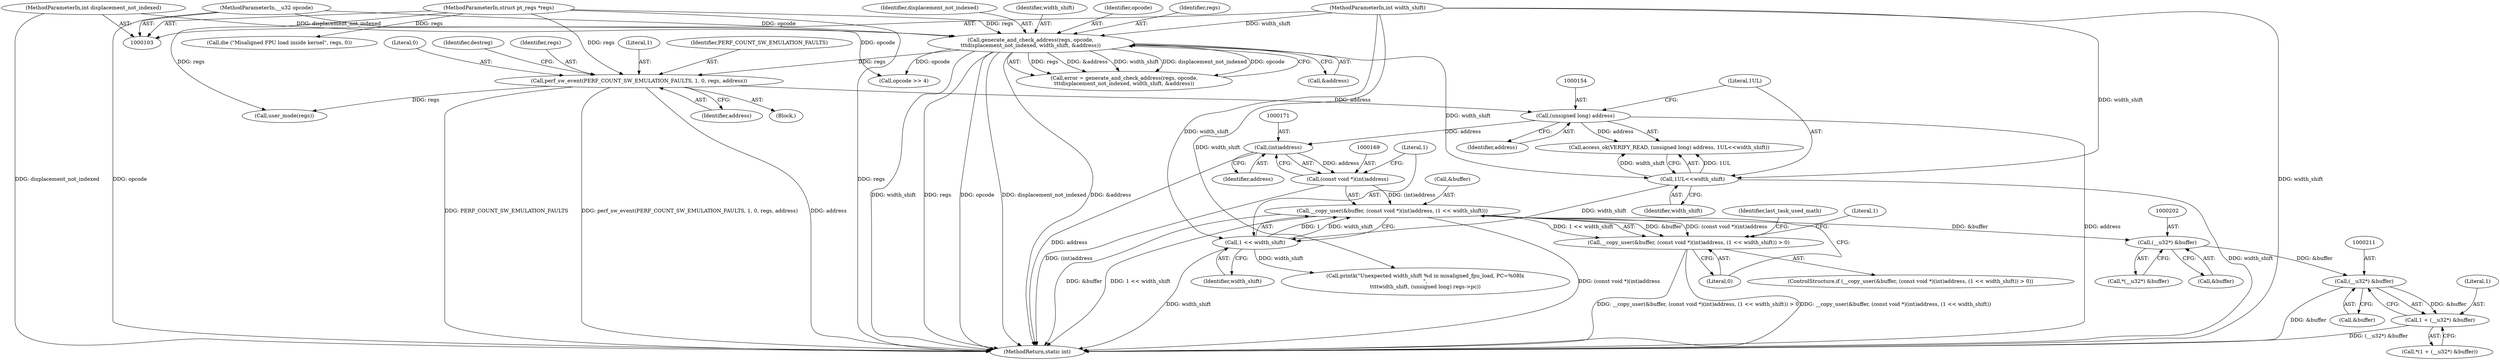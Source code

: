 digraph "1_linux_a8b0ca17b80e92faab46ee7179ba9e99ccb61233_24@API" {
"1000165" [label="(Call,__copy_user(&buffer, (const void *)(int)address, (1 << width_shift)))"];
"1000168" [label="(Call,(const void *)(int)address)"];
"1000170" [label="(Call,(int)address)"];
"1000153" [label="(Call,(unsigned long) address)"];
"1000129" [label="(Call,perf_sw_event(PERF_COUNT_SW_EMULATION_FAULTS, 1, 0, regs, address))"];
"1000115" [label="(Call,generate_and_check_address(regs, opcode,\n\t\t\tdisplacement_not_indexed, width_shift, &address))"];
"1000104" [label="(MethodParameterIn,struct pt_regs *regs)"];
"1000105" [label="(MethodParameterIn,__u32 opcode)"];
"1000106" [label="(MethodParameterIn,int displacement_not_indexed)"];
"1000107" [label="(MethodParameterIn,int width_shift)"];
"1000173" [label="(Call,1 << width_shift)"];
"1000156" [label="(Call,1UL<<width_shift)"];
"1000164" [label="(Call,__copy_user(&buffer, (const void *)(int)address, (1 << width_shift)) > 0)"];
"1000201" [label="(Call,(__u32*) &buffer)"];
"1000210" [label="(Call,(__u32*) &buffer)"];
"1000208" [label="(Call,1 + (__u32*) &buffer)"];
"1000118" [label="(Identifier,displacement_not_indexed)"];
"1000183" [label="(Identifier,last_task_used_math)"];
"1000170" [label="(Call,(int)address)"];
"1000129" [label="(Call,perf_sw_event(PERF_COUNT_SW_EMULATION_FAULTS, 1, 0, regs, address))"];
"1000130" [label="(Identifier,PERF_COUNT_SW_EMULATION_FAULTS)"];
"1000175" [label="(Identifier,width_shift)"];
"1000113" [label="(Call,error = generate_and_check_address(regs, opcode,\n\t\t\tdisplacement_not_indexed, width_shift, &address))"];
"1000119" [label="(Identifier,width_shift)"];
"1000158" [label="(Identifier,width_shift)"];
"1000200" [label="(Call,*(__u32*) &buffer)"];
"1000165" [label="(Call,__copy_user(&buffer, (const void *)(int)address, (1 << width_shift)))"];
"1000207" [label="(Call,*(1 + (__u32*) &buffer))"];
"1000163" [label="(ControlStructure,if (__copy_user(&buffer, (const void *)(int)address, (1 << width_shift)) > 0))"];
"1000208" [label="(Call,1 + (__u32*) &buffer)"];
"1000106" [label="(MethodParameterIn,int displacement_not_indexed)"];
"1000212" [label="(Call,&buffer)"];
"1000172" [label="(Identifier,address)"];
"1000203" [label="(Call,&buffer)"];
"1000105" [label="(MethodParameterIn,__u32 opcode)"];
"1000132" [label="(Literal,0)"];
"1000120" [label="(Call,&address)"];
"1000156" [label="(Call,1UL<<width_shift)"];
"1000201" [label="(Call,(__u32*) &buffer)"];
"1000157" [label="(Literal,1UL)"];
"1000143" [label="(Call,user_mode(regs))"];
"1000134" [label="(Identifier,address)"];
"1000115" [label="(Call,generate_and_check_address(regs, opcode,\n\t\t\tdisplacement_not_indexed, width_shift, &address))"];
"1000180" [label="(Literal,1)"];
"1000155" [label="(Identifier,address)"];
"1000173" [label="(Call,1 << width_shift)"];
"1000104" [label="(MethodParameterIn,struct pt_regs *regs)"];
"1000296" [label="(Call,printk(\"Unexpected width_shift %d in misaligned_fpu_load, PC=%08lx\n\",\n\t\t\t\twidth_shift, (unsigned long) regs->pc))"];
"1000210" [label="(Call,(__u32*) &buffer)"];
"1000153" [label="(Call,(unsigned long) address)"];
"1000117" [label="(Identifier,opcode)"];
"1000176" [label="(Literal,0)"];
"1000174" [label="(Literal,1)"];
"1000168" [label="(Call,(const void *)(int)address)"];
"1000166" [label="(Call,&buffer)"];
"1000136" [label="(Identifier,destreg)"];
"1000209" [label="(Literal,1)"];
"1000116" [label="(Identifier,regs)"];
"1000133" [label="(Identifier,regs)"];
"1000107" [label="(MethodParameterIn,int width_shift)"];
"1000109" [label="(Block,)"];
"1000138" [label="(Call,opcode >> 4)"];
"1000164" [label="(Call,__copy_user(&buffer, (const void *)(int)address, (1 << width_shift)) > 0)"];
"1000131" [label="(Literal,1)"];
"1000316" [label="(MethodReturn,static int)"];
"1000151" [label="(Call,access_ok(VERIFY_READ, (unsigned long) address, 1UL<<width_shift))"];
"1000309" [label="(Call,die (\"Misaligned FPU load inside kernel\", regs, 0))"];
"1000165" -> "1000164"  [label="AST: "];
"1000165" -> "1000173"  [label="CFG: "];
"1000166" -> "1000165"  [label="AST: "];
"1000168" -> "1000165"  [label="AST: "];
"1000173" -> "1000165"  [label="AST: "];
"1000176" -> "1000165"  [label="CFG: "];
"1000165" -> "1000316"  [label="DDG: (const void *)(int)address"];
"1000165" -> "1000316"  [label="DDG: &buffer"];
"1000165" -> "1000316"  [label="DDG: 1 << width_shift"];
"1000165" -> "1000164"  [label="DDG: &buffer"];
"1000165" -> "1000164"  [label="DDG: (const void *)(int)address"];
"1000165" -> "1000164"  [label="DDG: 1 << width_shift"];
"1000168" -> "1000165"  [label="DDG: (int)address"];
"1000173" -> "1000165"  [label="DDG: 1"];
"1000173" -> "1000165"  [label="DDG: width_shift"];
"1000165" -> "1000201"  [label="DDG: &buffer"];
"1000168" -> "1000170"  [label="CFG: "];
"1000169" -> "1000168"  [label="AST: "];
"1000170" -> "1000168"  [label="AST: "];
"1000174" -> "1000168"  [label="CFG: "];
"1000168" -> "1000316"  [label="DDG: (int)address"];
"1000170" -> "1000168"  [label="DDG: address"];
"1000170" -> "1000172"  [label="CFG: "];
"1000171" -> "1000170"  [label="AST: "];
"1000172" -> "1000170"  [label="AST: "];
"1000170" -> "1000316"  [label="DDG: address"];
"1000153" -> "1000170"  [label="DDG: address"];
"1000153" -> "1000151"  [label="AST: "];
"1000153" -> "1000155"  [label="CFG: "];
"1000154" -> "1000153"  [label="AST: "];
"1000155" -> "1000153"  [label="AST: "];
"1000157" -> "1000153"  [label="CFG: "];
"1000153" -> "1000316"  [label="DDG: address"];
"1000153" -> "1000151"  [label="DDG: address"];
"1000129" -> "1000153"  [label="DDG: address"];
"1000129" -> "1000109"  [label="AST: "];
"1000129" -> "1000134"  [label="CFG: "];
"1000130" -> "1000129"  [label="AST: "];
"1000131" -> "1000129"  [label="AST: "];
"1000132" -> "1000129"  [label="AST: "];
"1000133" -> "1000129"  [label="AST: "];
"1000134" -> "1000129"  [label="AST: "];
"1000136" -> "1000129"  [label="CFG: "];
"1000129" -> "1000316"  [label="DDG: PERF_COUNT_SW_EMULATION_FAULTS"];
"1000129" -> "1000316"  [label="DDG: perf_sw_event(PERF_COUNT_SW_EMULATION_FAULTS, 1, 0, regs, address)"];
"1000129" -> "1000316"  [label="DDG: address"];
"1000115" -> "1000129"  [label="DDG: regs"];
"1000104" -> "1000129"  [label="DDG: regs"];
"1000129" -> "1000143"  [label="DDG: regs"];
"1000115" -> "1000113"  [label="AST: "];
"1000115" -> "1000120"  [label="CFG: "];
"1000116" -> "1000115"  [label="AST: "];
"1000117" -> "1000115"  [label="AST: "];
"1000118" -> "1000115"  [label="AST: "];
"1000119" -> "1000115"  [label="AST: "];
"1000120" -> "1000115"  [label="AST: "];
"1000113" -> "1000115"  [label="CFG: "];
"1000115" -> "1000316"  [label="DDG: opcode"];
"1000115" -> "1000316"  [label="DDG: displacement_not_indexed"];
"1000115" -> "1000316"  [label="DDG: &address"];
"1000115" -> "1000316"  [label="DDG: width_shift"];
"1000115" -> "1000316"  [label="DDG: regs"];
"1000115" -> "1000113"  [label="DDG: regs"];
"1000115" -> "1000113"  [label="DDG: &address"];
"1000115" -> "1000113"  [label="DDG: width_shift"];
"1000115" -> "1000113"  [label="DDG: displacement_not_indexed"];
"1000115" -> "1000113"  [label="DDG: opcode"];
"1000104" -> "1000115"  [label="DDG: regs"];
"1000105" -> "1000115"  [label="DDG: opcode"];
"1000106" -> "1000115"  [label="DDG: displacement_not_indexed"];
"1000107" -> "1000115"  [label="DDG: width_shift"];
"1000115" -> "1000138"  [label="DDG: opcode"];
"1000115" -> "1000156"  [label="DDG: width_shift"];
"1000104" -> "1000103"  [label="AST: "];
"1000104" -> "1000316"  [label="DDG: regs"];
"1000104" -> "1000143"  [label="DDG: regs"];
"1000104" -> "1000309"  [label="DDG: regs"];
"1000105" -> "1000103"  [label="AST: "];
"1000105" -> "1000316"  [label="DDG: opcode"];
"1000105" -> "1000138"  [label="DDG: opcode"];
"1000106" -> "1000103"  [label="AST: "];
"1000106" -> "1000316"  [label="DDG: displacement_not_indexed"];
"1000107" -> "1000103"  [label="AST: "];
"1000107" -> "1000316"  [label="DDG: width_shift"];
"1000107" -> "1000156"  [label="DDG: width_shift"];
"1000107" -> "1000173"  [label="DDG: width_shift"];
"1000107" -> "1000296"  [label="DDG: width_shift"];
"1000173" -> "1000175"  [label="CFG: "];
"1000174" -> "1000173"  [label="AST: "];
"1000175" -> "1000173"  [label="AST: "];
"1000173" -> "1000316"  [label="DDG: width_shift"];
"1000156" -> "1000173"  [label="DDG: width_shift"];
"1000173" -> "1000296"  [label="DDG: width_shift"];
"1000156" -> "1000151"  [label="AST: "];
"1000156" -> "1000158"  [label="CFG: "];
"1000157" -> "1000156"  [label="AST: "];
"1000158" -> "1000156"  [label="AST: "];
"1000151" -> "1000156"  [label="CFG: "];
"1000156" -> "1000316"  [label="DDG: width_shift"];
"1000156" -> "1000151"  [label="DDG: 1UL"];
"1000156" -> "1000151"  [label="DDG: width_shift"];
"1000164" -> "1000163"  [label="AST: "];
"1000164" -> "1000176"  [label="CFG: "];
"1000176" -> "1000164"  [label="AST: "];
"1000180" -> "1000164"  [label="CFG: "];
"1000183" -> "1000164"  [label="CFG: "];
"1000164" -> "1000316"  [label="DDG: __copy_user(&buffer, (const void *)(int)address, (1 << width_shift)) > 0"];
"1000164" -> "1000316"  [label="DDG: __copy_user(&buffer, (const void *)(int)address, (1 << width_shift))"];
"1000201" -> "1000200"  [label="AST: "];
"1000201" -> "1000203"  [label="CFG: "];
"1000202" -> "1000201"  [label="AST: "];
"1000203" -> "1000201"  [label="AST: "];
"1000200" -> "1000201"  [label="CFG: "];
"1000201" -> "1000210"  [label="DDG: &buffer"];
"1000210" -> "1000208"  [label="AST: "];
"1000210" -> "1000212"  [label="CFG: "];
"1000211" -> "1000210"  [label="AST: "];
"1000212" -> "1000210"  [label="AST: "];
"1000208" -> "1000210"  [label="CFG: "];
"1000210" -> "1000316"  [label="DDG: &buffer"];
"1000210" -> "1000208"  [label="DDG: &buffer"];
"1000208" -> "1000207"  [label="AST: "];
"1000209" -> "1000208"  [label="AST: "];
"1000207" -> "1000208"  [label="CFG: "];
"1000208" -> "1000316"  [label="DDG: (__u32*) &buffer"];
}
